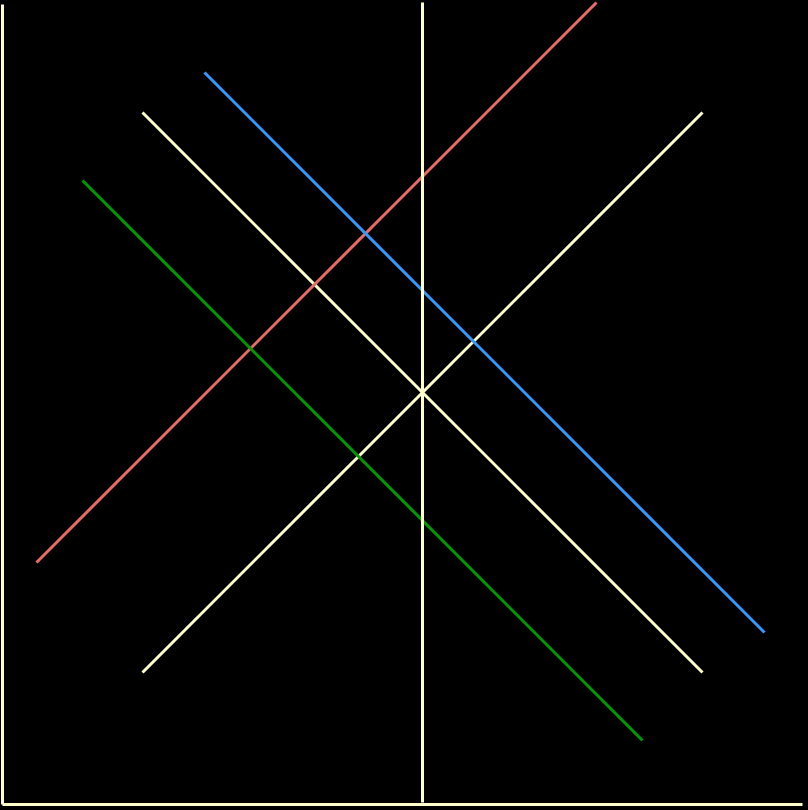<mxfile version="23.1.5" type="github">
  <diagram name="Lapa-1" id="Rf0dH-RHfIWb1ogxZCDB">
    <mxGraphModel dx="1050" dy="569" grid="1" gridSize="10" guides="1" tooltips="1" connect="1" arrows="1" fold="1" page="1" pageScale="1" pageWidth="1200" pageHeight="1600" background="#000000" math="0" shadow="0">
      <root>
        <mxCell id="0" />
        <mxCell id="1" parent="0" />
        <mxCell id="MR5CKGzvw86vKd8dYCDD-4" value="" style="endArrow=none;html=1;rounded=0;strokeColor=#FFFFCC;strokeWidth=1.5;" edge="1" parent="1">
          <mxGeometry width="50" height="50" relative="1" as="geometry">
            <mxPoint x="480" y="521" as="sourcePoint" />
            <mxPoint x="480" y="121" as="targetPoint" />
          </mxGeometry>
        </mxCell>
        <mxCell id="MR5CKGzvw86vKd8dYCDD-5" value="" style="endArrow=none;html=1;rounded=0;strokeColor=#FFFFCC;strokeWidth=1.5;" edge="1" parent="1">
          <mxGeometry width="50" height="50" relative="1" as="geometry">
            <mxPoint x="480" y="521" as="sourcePoint" />
            <mxPoint x="880" y="521" as="targetPoint" />
          </mxGeometry>
        </mxCell>
        <mxCell id="MR5CKGzvw86vKd8dYCDD-6" value="" style="endArrow=none;html=1;rounded=0;strokeColor=#FFFFCC;strokeWidth=1.5;" edge="1" parent="1">
          <mxGeometry width="50" height="50" relative="1" as="geometry">
            <mxPoint x="550" y="455" as="sourcePoint" />
            <mxPoint x="830" y="175" as="targetPoint" />
          </mxGeometry>
        </mxCell>
        <mxCell id="MR5CKGzvw86vKd8dYCDD-7" value="" style="endArrow=none;html=1;rounded=0;strokeColor=#FFFFCC;strokeWidth=1.5;" edge="1" parent="1">
          <mxGeometry width="50" height="50" relative="1" as="geometry">
            <mxPoint x="550" y="175" as="sourcePoint" />
            <mxPoint x="830" y="455" as="targetPoint" />
          </mxGeometry>
        </mxCell>
        <mxCell id="MR5CKGzvw86vKd8dYCDD-8" value="" style="endArrow=none;html=1;rounded=0;strokeColor=#EA6B66;strokeWidth=1.5;" edge="1" parent="1">
          <mxGeometry width="50" height="50" relative="1" as="geometry">
            <mxPoint x="497" y="400" as="sourcePoint" />
            <mxPoint x="777" y="120" as="targetPoint" />
          </mxGeometry>
        </mxCell>
        <mxCell id="MR5CKGzvw86vKd8dYCDD-10" value="" style="endArrow=none;html=1;rounded=0;strokeColor=#009900;strokeWidth=1.5;" edge="1" parent="1">
          <mxGeometry width="50" height="50" relative="1" as="geometry">
            <mxPoint x="520" y="209" as="sourcePoint" />
            <mxPoint x="800" y="489" as="targetPoint" />
          </mxGeometry>
        </mxCell>
        <mxCell id="MR5CKGzvw86vKd8dYCDD-11" value="" style="endArrow=none;html=1;rounded=0;strokeColor=#3399FF;strokeWidth=1.5;" edge="1" parent="1">
          <mxGeometry width="50" height="50" relative="1" as="geometry">
            <mxPoint x="581" y="155" as="sourcePoint" />
            <mxPoint x="861" y="435" as="targetPoint" />
          </mxGeometry>
        </mxCell>
        <mxCell id="MR5CKGzvw86vKd8dYCDD-12" value="" style="endArrow=none;html=1;rounded=0;strokeWidth=1.5;strokeColor=#FFFFCC;" edge="1" parent="1">
          <mxGeometry width="50" height="50" relative="1" as="geometry">
            <mxPoint x="690" y="520" as="sourcePoint" />
            <mxPoint x="690" y="120" as="targetPoint" />
          </mxGeometry>
        </mxCell>
      </root>
    </mxGraphModel>
  </diagram>
</mxfile>
